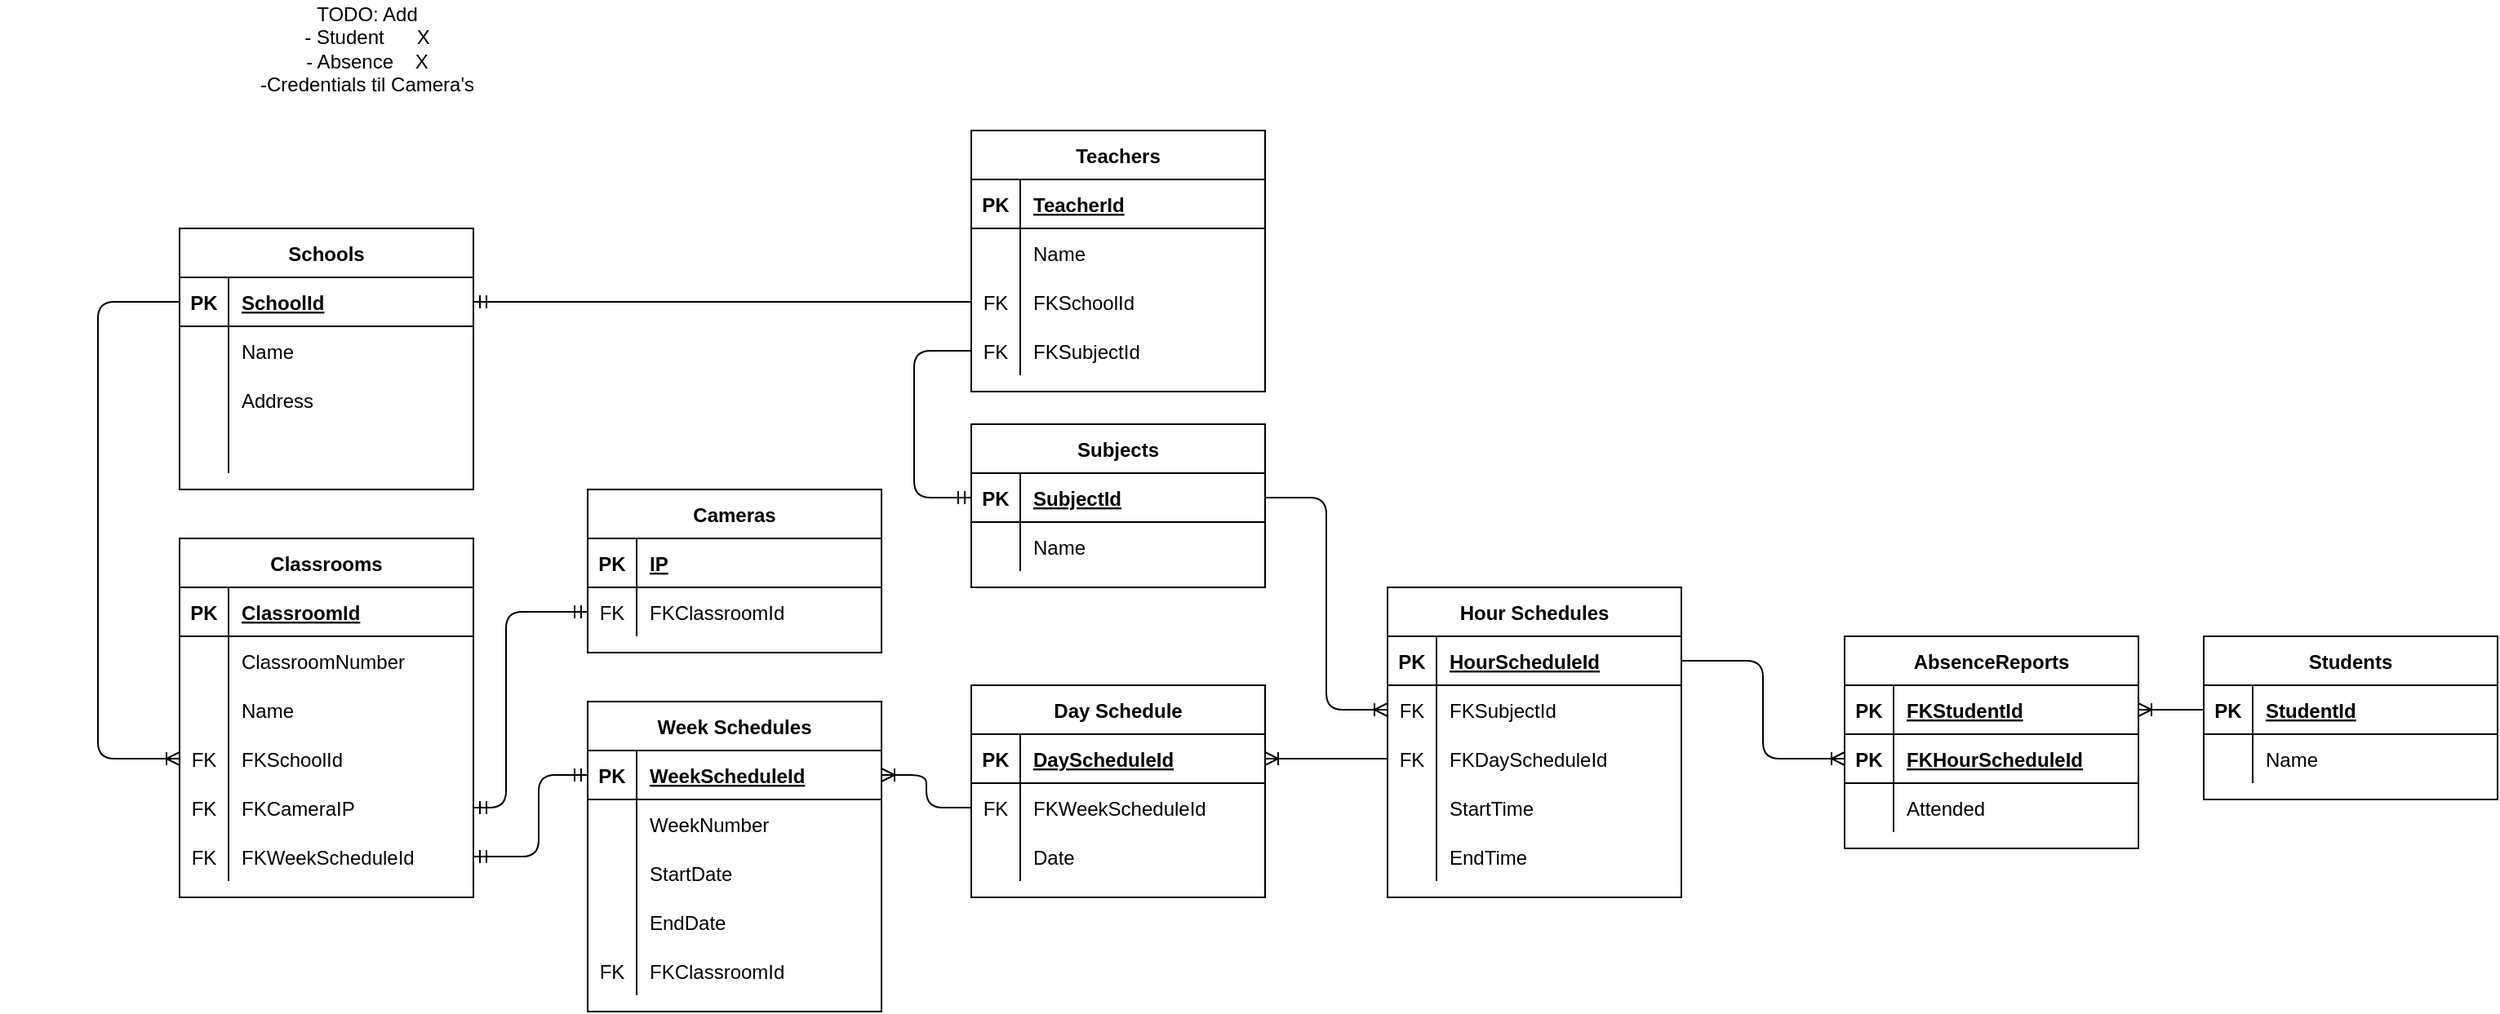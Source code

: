 <mxfile version="13.9.9" type="device"><diagram id="8rN5_jZDG_-9u5wb9jGF" name="Side-1"><mxGraphModel dx="2654" dy="751" grid="1" gridSize="10" guides="1" tooltips="1" connect="1" arrows="1" fold="1" page="1" pageScale="1" pageWidth="1169" pageHeight="827" math="0" shadow="0"><root><mxCell id="0"/><mxCell id="1" parent="0"/><mxCell id="5m4oGS6D_Ubw7vseiBmP-1" value="Cameras" style="shape=table;startSize=30;container=1;collapsible=1;childLayout=tableLayout;fixedRows=1;rowLines=0;fontStyle=1;align=center;resizeLast=1;" parent="1" vertex="1"><mxGeometry x="130" y="340" width="180" height="100" as="geometry"/></mxCell><mxCell id="5m4oGS6D_Ubw7vseiBmP-2" value="" style="shape=partialRectangle;collapsible=0;dropTarget=0;pointerEvents=0;fillColor=none;top=0;left=0;bottom=1;right=0;points=[[0,0.5],[1,0.5]];portConstraint=eastwest;" parent="5m4oGS6D_Ubw7vseiBmP-1" vertex="1"><mxGeometry y="30" width="180" height="30" as="geometry"/></mxCell><mxCell id="5m4oGS6D_Ubw7vseiBmP-3" value="PK" style="shape=partialRectangle;connectable=0;fillColor=none;top=0;left=0;bottom=0;right=0;fontStyle=1;overflow=hidden;" parent="5m4oGS6D_Ubw7vseiBmP-2" vertex="1"><mxGeometry width="30" height="30" as="geometry"><mxRectangle width="30" height="30" as="alternateBounds"/></mxGeometry></mxCell><mxCell id="5m4oGS6D_Ubw7vseiBmP-4" value="IP" style="shape=partialRectangle;connectable=0;fillColor=none;top=0;left=0;bottom=0;right=0;align=left;spacingLeft=6;fontStyle=5;overflow=hidden;" parent="5m4oGS6D_Ubw7vseiBmP-2" vertex="1"><mxGeometry x="30" width="150" height="30" as="geometry"><mxRectangle width="150" height="30" as="alternateBounds"/></mxGeometry></mxCell><mxCell id="fS0y3TU7RRKsabtvaL7Y-16" value="" style="shape=partialRectangle;collapsible=0;dropTarget=0;pointerEvents=0;fillColor=none;top=0;left=0;bottom=0;right=0;points=[[0,0.5],[1,0.5]];portConstraint=eastwest;" parent="5m4oGS6D_Ubw7vseiBmP-1" vertex="1"><mxGeometry y="60" width="180" height="30" as="geometry"/></mxCell><mxCell id="fS0y3TU7RRKsabtvaL7Y-17" value="FK" style="shape=partialRectangle;connectable=0;fillColor=none;top=0;left=0;bottom=0;right=0;fontStyle=0;overflow=hidden;" parent="fS0y3TU7RRKsabtvaL7Y-16" vertex="1"><mxGeometry width="30" height="30" as="geometry"><mxRectangle width="30" height="30" as="alternateBounds"/></mxGeometry></mxCell><mxCell id="fS0y3TU7RRKsabtvaL7Y-18" value="FKClassroomId" style="shape=partialRectangle;connectable=0;fillColor=none;top=0;left=0;bottom=0;right=0;align=left;spacingLeft=6;fontStyle=0;overflow=hidden;" parent="fS0y3TU7RRKsabtvaL7Y-16" vertex="1"><mxGeometry x="30" width="150" height="30" as="geometry"><mxRectangle width="150" height="30" as="alternateBounds"/></mxGeometry></mxCell><mxCell id="5m4oGS6D_Ubw7vseiBmP-14" value="Classrooms" style="shape=table;startSize=30;container=1;collapsible=1;childLayout=tableLayout;fixedRows=1;rowLines=0;fontStyle=1;align=center;resizeLast=1;" parent="1" vertex="1"><mxGeometry x="-120" y="370" width="180" height="220" as="geometry"/></mxCell><mxCell id="5m4oGS6D_Ubw7vseiBmP-15" value="" style="shape=partialRectangle;collapsible=0;dropTarget=0;pointerEvents=0;fillColor=none;top=0;left=0;bottom=1;right=0;points=[[0,0.5],[1,0.5]];portConstraint=eastwest;" parent="5m4oGS6D_Ubw7vseiBmP-14" vertex="1"><mxGeometry y="30" width="180" height="30" as="geometry"/></mxCell><mxCell id="5m4oGS6D_Ubw7vseiBmP-16" value="PK" style="shape=partialRectangle;connectable=0;fillColor=none;top=0;left=0;bottom=0;right=0;fontStyle=1;overflow=hidden;" parent="5m4oGS6D_Ubw7vseiBmP-15" vertex="1"><mxGeometry width="30" height="30" as="geometry"><mxRectangle width="30" height="30" as="alternateBounds"/></mxGeometry></mxCell><mxCell id="5m4oGS6D_Ubw7vseiBmP-17" value="ClassroomId" style="shape=partialRectangle;connectable=0;fillColor=none;top=0;left=0;bottom=0;right=0;align=left;spacingLeft=6;fontStyle=5;overflow=hidden;" parent="5m4oGS6D_Ubw7vseiBmP-15" vertex="1"><mxGeometry x="30" width="150" height="30" as="geometry"><mxRectangle width="150" height="30" as="alternateBounds"/></mxGeometry></mxCell><mxCell id="hI7cxATvXCDR4_crf1-s-1" value="" style="shape=partialRectangle;collapsible=0;dropTarget=0;pointerEvents=0;fillColor=none;top=0;left=0;bottom=0;right=0;points=[[0,0.5],[1,0.5]];portConstraint=eastwest;" vertex="1" parent="5m4oGS6D_Ubw7vseiBmP-14"><mxGeometry y="60" width="180" height="30" as="geometry"/></mxCell><mxCell id="hI7cxATvXCDR4_crf1-s-2" value="" style="shape=partialRectangle;connectable=0;fillColor=none;top=0;left=0;bottom=0;right=0;editable=1;overflow=hidden;" vertex="1" parent="hI7cxATvXCDR4_crf1-s-1"><mxGeometry width="30" height="30" as="geometry"/></mxCell><mxCell id="hI7cxATvXCDR4_crf1-s-3" value="ClassroomNumber" style="shape=partialRectangle;connectable=0;fillColor=none;top=0;left=0;bottom=0;right=0;align=left;spacingLeft=6;overflow=hidden;" vertex="1" parent="hI7cxATvXCDR4_crf1-s-1"><mxGeometry x="30" width="150" height="30" as="geometry"/></mxCell><mxCell id="5m4oGS6D_Ubw7vseiBmP-21" value="" style="shape=partialRectangle;collapsible=0;dropTarget=0;pointerEvents=0;fillColor=none;top=0;left=0;bottom=0;right=0;points=[[0,0.5],[1,0.5]];portConstraint=eastwest;" parent="5m4oGS6D_Ubw7vseiBmP-14" vertex="1"><mxGeometry y="90" width="180" height="30" as="geometry"/></mxCell><mxCell id="5m4oGS6D_Ubw7vseiBmP-22" value="" style="shape=partialRectangle;connectable=0;fillColor=none;top=0;left=0;bottom=0;right=0;editable=1;overflow=hidden;" parent="5m4oGS6D_Ubw7vseiBmP-21" vertex="1"><mxGeometry width="30" height="30" as="geometry"><mxRectangle width="30" height="30" as="alternateBounds"/></mxGeometry></mxCell><mxCell id="5m4oGS6D_Ubw7vseiBmP-23" value="Name" style="shape=partialRectangle;connectable=0;fillColor=none;top=0;left=0;bottom=0;right=0;align=left;spacingLeft=6;overflow=hidden;" parent="5m4oGS6D_Ubw7vseiBmP-21" vertex="1"><mxGeometry x="30" width="150" height="30" as="geometry"><mxRectangle width="150" height="30" as="alternateBounds"/></mxGeometry></mxCell><mxCell id="fS0y3TU7RRKsabtvaL7Y-13" value="" style="shape=partialRectangle;collapsible=0;dropTarget=0;pointerEvents=0;fillColor=none;top=0;left=0;bottom=0;right=0;points=[[0,0.5],[1,0.5]];portConstraint=eastwest;" parent="5m4oGS6D_Ubw7vseiBmP-14" vertex="1"><mxGeometry y="120" width="180" height="30" as="geometry"/></mxCell><mxCell id="fS0y3TU7RRKsabtvaL7Y-14" value="FK" style="shape=partialRectangle;connectable=0;fillColor=none;top=0;left=0;bottom=0;right=0;fontStyle=0;overflow=hidden;" parent="fS0y3TU7RRKsabtvaL7Y-13" vertex="1"><mxGeometry width="30" height="30" as="geometry"><mxRectangle width="30" height="30" as="alternateBounds"/></mxGeometry></mxCell><mxCell id="fS0y3TU7RRKsabtvaL7Y-15" value="FKSchoolId" style="shape=partialRectangle;connectable=0;fillColor=none;top=0;left=0;bottom=0;right=0;align=left;spacingLeft=6;fontStyle=0;overflow=hidden;" parent="fS0y3TU7RRKsabtvaL7Y-13" vertex="1"><mxGeometry x="30" width="150" height="30" as="geometry"><mxRectangle width="150" height="30" as="alternateBounds"/></mxGeometry></mxCell><mxCell id="hI7cxATvXCDR4_crf1-s-4" value="" style="shape=partialRectangle;collapsible=0;dropTarget=0;pointerEvents=0;fillColor=none;top=0;left=0;bottom=0;right=0;points=[[0,0.5],[1,0.5]];portConstraint=eastwest;" vertex="1" parent="5m4oGS6D_Ubw7vseiBmP-14"><mxGeometry y="150" width="180" height="30" as="geometry"/></mxCell><mxCell id="hI7cxATvXCDR4_crf1-s-5" value="FK" style="shape=partialRectangle;connectable=0;fillColor=none;top=0;left=0;bottom=0;right=0;fontStyle=0;overflow=hidden;" vertex="1" parent="hI7cxATvXCDR4_crf1-s-4"><mxGeometry width="30" height="30" as="geometry"><mxRectangle width="30" height="30" as="alternateBounds"/></mxGeometry></mxCell><mxCell id="hI7cxATvXCDR4_crf1-s-6" value="FKCameraIP" style="shape=partialRectangle;connectable=0;fillColor=none;top=0;left=0;bottom=0;right=0;align=left;spacingLeft=6;fontStyle=0;overflow=hidden;" vertex="1" parent="hI7cxATvXCDR4_crf1-s-4"><mxGeometry x="30" width="150" height="30" as="geometry"><mxRectangle width="150" height="30" as="alternateBounds"/></mxGeometry></mxCell><mxCell id="fS0y3TU7RRKsabtvaL7Y-217" value="" style="shape=partialRectangle;collapsible=0;dropTarget=0;pointerEvents=0;fillColor=none;top=0;left=0;bottom=0;right=0;points=[[0,0.5],[1,0.5]];portConstraint=eastwest;" parent="5m4oGS6D_Ubw7vseiBmP-14" vertex="1"><mxGeometry y="180" width="180" height="30" as="geometry"/></mxCell><mxCell id="fS0y3TU7RRKsabtvaL7Y-218" value="FK" style="shape=partialRectangle;connectable=0;fillColor=none;top=0;left=0;bottom=0;right=0;fontStyle=0;overflow=hidden;" parent="fS0y3TU7RRKsabtvaL7Y-217" vertex="1"><mxGeometry width="30" height="30" as="geometry"><mxRectangle width="30" height="30" as="alternateBounds"/></mxGeometry></mxCell><mxCell id="fS0y3TU7RRKsabtvaL7Y-219" value="FKWeekScheduleId" style="shape=partialRectangle;connectable=0;fillColor=none;top=0;left=0;bottom=0;right=0;align=left;spacingLeft=6;fontStyle=0;overflow=hidden;" parent="fS0y3TU7RRKsabtvaL7Y-217" vertex="1"><mxGeometry x="30" width="150" height="30" as="geometry"><mxRectangle width="150" height="30" as="alternateBounds"/></mxGeometry></mxCell><mxCell id="5m4oGS6D_Ubw7vseiBmP-40" value="Schools" style="shape=table;startSize=30;container=1;collapsible=1;childLayout=tableLayout;fixedRows=1;rowLines=0;fontStyle=1;align=center;resizeLast=1;" parent="1" vertex="1"><mxGeometry x="-120" y="180" width="180" height="160" as="geometry"/></mxCell><mxCell id="5m4oGS6D_Ubw7vseiBmP-41" value="" style="shape=partialRectangle;collapsible=0;dropTarget=0;pointerEvents=0;fillColor=none;top=0;left=0;bottom=1;right=0;points=[[0,0.5],[1,0.5]];portConstraint=eastwest;" parent="5m4oGS6D_Ubw7vseiBmP-40" vertex="1"><mxGeometry y="30" width="180" height="30" as="geometry"/></mxCell><mxCell id="5m4oGS6D_Ubw7vseiBmP-42" value="PK" style="shape=partialRectangle;connectable=0;fillColor=none;top=0;left=0;bottom=0;right=0;fontStyle=1;overflow=hidden;" parent="5m4oGS6D_Ubw7vseiBmP-41" vertex="1"><mxGeometry width="30" height="30" as="geometry"><mxRectangle width="30" height="30" as="alternateBounds"/></mxGeometry></mxCell><mxCell id="5m4oGS6D_Ubw7vseiBmP-43" value="SchoolId" style="shape=partialRectangle;connectable=0;fillColor=none;top=0;left=0;bottom=0;right=0;align=left;spacingLeft=6;fontStyle=5;overflow=hidden;" parent="5m4oGS6D_Ubw7vseiBmP-41" vertex="1"><mxGeometry x="30" width="150" height="30" as="geometry"><mxRectangle width="150" height="30" as="alternateBounds"/></mxGeometry></mxCell><mxCell id="5m4oGS6D_Ubw7vseiBmP-44" value="" style="shape=partialRectangle;collapsible=0;dropTarget=0;pointerEvents=0;fillColor=none;top=0;left=0;bottom=0;right=0;points=[[0,0.5],[1,0.5]];portConstraint=eastwest;" parent="5m4oGS6D_Ubw7vseiBmP-40" vertex="1"><mxGeometry y="60" width="180" height="30" as="geometry"/></mxCell><mxCell id="5m4oGS6D_Ubw7vseiBmP-45" value="" style="shape=partialRectangle;connectable=0;fillColor=none;top=0;left=0;bottom=0;right=0;editable=1;overflow=hidden;" parent="5m4oGS6D_Ubw7vseiBmP-44" vertex="1"><mxGeometry width="30" height="30" as="geometry"><mxRectangle width="30" height="30" as="alternateBounds"/></mxGeometry></mxCell><mxCell id="5m4oGS6D_Ubw7vseiBmP-46" value="Name" style="shape=partialRectangle;connectable=0;fillColor=none;top=0;left=0;bottom=0;right=0;align=left;spacingLeft=6;overflow=hidden;" parent="5m4oGS6D_Ubw7vseiBmP-44" vertex="1"><mxGeometry x="30" width="150" height="30" as="geometry"><mxRectangle width="150" height="30" as="alternateBounds"/></mxGeometry></mxCell><mxCell id="5m4oGS6D_Ubw7vseiBmP-47" value="" style="shape=partialRectangle;collapsible=0;dropTarget=0;pointerEvents=0;fillColor=none;top=0;left=0;bottom=0;right=0;points=[[0,0.5],[1,0.5]];portConstraint=eastwest;" parent="5m4oGS6D_Ubw7vseiBmP-40" vertex="1"><mxGeometry y="90" width="180" height="30" as="geometry"/></mxCell><mxCell id="5m4oGS6D_Ubw7vseiBmP-48" value="" style="shape=partialRectangle;connectable=0;fillColor=none;top=0;left=0;bottom=0;right=0;editable=1;overflow=hidden;" parent="5m4oGS6D_Ubw7vseiBmP-47" vertex="1"><mxGeometry width="30" height="30" as="geometry"><mxRectangle width="30" height="30" as="alternateBounds"/></mxGeometry></mxCell><mxCell id="5m4oGS6D_Ubw7vseiBmP-49" value="Address" style="shape=partialRectangle;connectable=0;fillColor=none;top=0;left=0;bottom=0;right=0;align=left;spacingLeft=6;overflow=hidden;" parent="5m4oGS6D_Ubw7vseiBmP-47" vertex="1"><mxGeometry x="30" width="150" height="30" as="geometry"><mxRectangle width="150" height="30" as="alternateBounds"/></mxGeometry></mxCell><mxCell id="5m4oGS6D_Ubw7vseiBmP-50" value="" style="shape=partialRectangle;collapsible=0;dropTarget=0;pointerEvents=0;fillColor=none;top=0;left=0;bottom=0;right=0;points=[[0,0.5],[1,0.5]];portConstraint=eastwest;" parent="5m4oGS6D_Ubw7vseiBmP-40" vertex="1"><mxGeometry y="120" width="180" height="30" as="geometry"/></mxCell><mxCell id="5m4oGS6D_Ubw7vseiBmP-51" value="" style="shape=partialRectangle;connectable=0;fillColor=none;top=0;left=0;bottom=0;right=0;editable=1;overflow=hidden;" parent="5m4oGS6D_Ubw7vseiBmP-50" vertex="1"><mxGeometry width="30" height="30" as="geometry"><mxRectangle width="30" height="30" as="alternateBounds"/></mxGeometry></mxCell><mxCell id="5m4oGS6D_Ubw7vseiBmP-52" value="" style="shape=partialRectangle;connectable=0;fillColor=none;top=0;left=0;bottom=0;right=0;align=left;spacingLeft=6;overflow=hidden;" parent="5m4oGS6D_Ubw7vseiBmP-50" vertex="1"><mxGeometry x="30" width="150" height="30" as="geometry"><mxRectangle width="150" height="30" as="alternateBounds"/></mxGeometry></mxCell><mxCell id="5m4oGS6D_Ubw7vseiBmP-53" value="Teachers" style="shape=table;startSize=30;container=1;collapsible=1;childLayout=tableLayout;fixedRows=1;rowLines=0;fontStyle=1;align=center;resizeLast=1;" parent="1" vertex="1"><mxGeometry x="365" y="120" width="180" height="160.0" as="geometry"/></mxCell><mxCell id="5m4oGS6D_Ubw7vseiBmP-54" value="" style="shape=partialRectangle;collapsible=0;dropTarget=0;pointerEvents=0;fillColor=none;top=0;left=0;bottom=1;right=0;points=[[0,0.5],[1,0.5]];portConstraint=eastwest;" parent="5m4oGS6D_Ubw7vseiBmP-53" vertex="1"><mxGeometry y="30" width="180" height="30" as="geometry"/></mxCell><mxCell id="5m4oGS6D_Ubw7vseiBmP-55" value="PK" style="shape=partialRectangle;connectable=0;fillColor=none;top=0;left=0;bottom=0;right=0;fontStyle=1;overflow=hidden;" parent="5m4oGS6D_Ubw7vseiBmP-54" vertex="1"><mxGeometry width="30" height="30" as="geometry"><mxRectangle width="30" height="30" as="alternateBounds"/></mxGeometry></mxCell><mxCell id="5m4oGS6D_Ubw7vseiBmP-56" value="TeacherId" style="shape=partialRectangle;connectable=0;fillColor=none;top=0;left=0;bottom=0;right=0;align=left;spacingLeft=6;fontStyle=5;overflow=hidden;" parent="5m4oGS6D_Ubw7vseiBmP-54" vertex="1"><mxGeometry x="30" width="150" height="30" as="geometry"><mxRectangle width="150" height="30" as="alternateBounds"/></mxGeometry></mxCell><mxCell id="5m4oGS6D_Ubw7vseiBmP-57" value="" style="shape=partialRectangle;collapsible=0;dropTarget=0;pointerEvents=0;fillColor=none;top=0;left=0;bottom=0;right=0;points=[[0,0.5],[1,0.5]];portConstraint=eastwest;" parent="5m4oGS6D_Ubw7vseiBmP-53" vertex="1"><mxGeometry y="60" width="180" height="30" as="geometry"/></mxCell><mxCell id="5m4oGS6D_Ubw7vseiBmP-58" value="" style="shape=partialRectangle;connectable=0;fillColor=none;top=0;left=0;bottom=0;right=0;editable=1;overflow=hidden;" parent="5m4oGS6D_Ubw7vseiBmP-57" vertex="1"><mxGeometry width="30" height="30" as="geometry"><mxRectangle width="30" height="30" as="alternateBounds"/></mxGeometry></mxCell><mxCell id="5m4oGS6D_Ubw7vseiBmP-59" value="Name" style="shape=partialRectangle;connectable=0;fillColor=none;top=0;left=0;bottom=0;right=0;align=left;spacingLeft=6;overflow=hidden;" parent="5m4oGS6D_Ubw7vseiBmP-57" vertex="1"><mxGeometry x="30" width="150" height="30" as="geometry"><mxRectangle width="150" height="30" as="alternateBounds"/></mxGeometry></mxCell><mxCell id="5m4oGS6D_Ubw7vseiBmP-67" value="" style="shape=partialRectangle;collapsible=0;dropTarget=0;pointerEvents=0;fillColor=none;top=0;left=0;bottom=0;right=0;points=[[0,0.5],[1,0.5]];portConstraint=eastwest;" parent="5m4oGS6D_Ubw7vseiBmP-53" vertex="1"><mxGeometry y="90" width="180" height="30" as="geometry"/></mxCell><mxCell id="5m4oGS6D_Ubw7vseiBmP-68" value="FK" style="shape=partialRectangle;connectable=0;fillColor=none;top=0;left=0;bottom=0;right=0;fontStyle=0;overflow=hidden;" parent="5m4oGS6D_Ubw7vseiBmP-67" vertex="1"><mxGeometry width="30" height="30" as="geometry"><mxRectangle width="30" height="30" as="alternateBounds"/></mxGeometry></mxCell><mxCell id="5m4oGS6D_Ubw7vseiBmP-69" value="FKSchoolId" style="shape=partialRectangle;connectable=0;fillColor=none;top=0;left=0;bottom=0;right=0;align=left;spacingLeft=6;fontStyle=0;overflow=hidden;" parent="5m4oGS6D_Ubw7vseiBmP-67" vertex="1"><mxGeometry x="30" width="150" height="30" as="geometry"><mxRectangle width="150" height="30" as="alternateBounds"/></mxGeometry></mxCell><mxCell id="fS0y3TU7RRKsabtvaL7Y-7" value="" style="shape=partialRectangle;collapsible=0;dropTarget=0;pointerEvents=0;fillColor=none;top=0;left=0;bottom=0;right=0;points=[[0,0.5],[1,0.5]];portConstraint=eastwest;" parent="5m4oGS6D_Ubw7vseiBmP-53" vertex="1"><mxGeometry y="120" width="180" height="30" as="geometry"/></mxCell><mxCell id="fS0y3TU7RRKsabtvaL7Y-8" value="FK" style="shape=partialRectangle;connectable=0;fillColor=none;top=0;left=0;bottom=0;right=0;fontStyle=0;overflow=hidden;" parent="fS0y3TU7RRKsabtvaL7Y-7" vertex="1"><mxGeometry width="30" height="30" as="geometry"><mxRectangle width="30" height="30" as="alternateBounds"/></mxGeometry></mxCell><mxCell id="fS0y3TU7RRKsabtvaL7Y-9" value="FKSubjectId" style="shape=partialRectangle;connectable=0;fillColor=none;top=0;left=0;bottom=0;right=0;align=left;spacingLeft=6;fontStyle=0;overflow=hidden;" parent="fS0y3TU7RRKsabtvaL7Y-7" vertex="1"><mxGeometry x="30" width="150" height="30" as="geometry"><mxRectangle width="150" height="30" as="alternateBounds"/></mxGeometry></mxCell><mxCell id="fS0y3TU7RRKsabtvaL7Y-19" value="Subjects" style="shape=table;startSize=30;container=1;collapsible=1;childLayout=tableLayout;fixedRows=1;rowLines=0;fontStyle=1;align=center;resizeLast=1;" parent="1" vertex="1"><mxGeometry x="365" y="300" width="180" height="100" as="geometry"/></mxCell><mxCell id="fS0y3TU7RRKsabtvaL7Y-20" value="" style="shape=partialRectangle;collapsible=0;dropTarget=0;pointerEvents=0;fillColor=none;top=0;left=0;bottom=1;right=0;points=[[0,0.5],[1,0.5]];portConstraint=eastwest;" parent="fS0y3TU7RRKsabtvaL7Y-19" vertex="1"><mxGeometry y="30" width="180" height="30" as="geometry"/></mxCell><mxCell id="fS0y3TU7RRKsabtvaL7Y-21" value="PK" style="shape=partialRectangle;connectable=0;fillColor=none;top=0;left=0;bottom=0;right=0;fontStyle=1;overflow=hidden;" parent="fS0y3TU7RRKsabtvaL7Y-20" vertex="1"><mxGeometry width="30" height="30" as="geometry"><mxRectangle width="30" height="30" as="alternateBounds"/></mxGeometry></mxCell><mxCell id="fS0y3TU7RRKsabtvaL7Y-22" value="SubjectId" style="shape=partialRectangle;connectable=0;fillColor=none;top=0;left=0;bottom=0;right=0;align=left;spacingLeft=6;fontStyle=5;overflow=hidden;" parent="fS0y3TU7RRKsabtvaL7Y-20" vertex="1"><mxGeometry x="30" width="150" height="30" as="geometry"><mxRectangle width="150" height="30" as="alternateBounds"/></mxGeometry></mxCell><mxCell id="fS0y3TU7RRKsabtvaL7Y-23" value="" style="shape=partialRectangle;collapsible=0;dropTarget=0;pointerEvents=0;fillColor=none;top=0;left=0;bottom=0;right=0;points=[[0,0.5],[1,0.5]];portConstraint=eastwest;" parent="fS0y3TU7RRKsabtvaL7Y-19" vertex="1"><mxGeometry y="60" width="180" height="30" as="geometry"/></mxCell><mxCell id="fS0y3TU7RRKsabtvaL7Y-24" value="" style="shape=partialRectangle;connectable=0;fillColor=none;top=0;left=0;bottom=0;right=0;editable=1;overflow=hidden;" parent="fS0y3TU7RRKsabtvaL7Y-23" vertex="1"><mxGeometry width="30" height="30" as="geometry"><mxRectangle width="30" height="30" as="alternateBounds"/></mxGeometry></mxCell><mxCell id="fS0y3TU7RRKsabtvaL7Y-25" value="Name" style="shape=partialRectangle;connectable=0;fillColor=none;top=0;left=0;bottom=0;right=0;align=left;spacingLeft=6;overflow=hidden;" parent="fS0y3TU7RRKsabtvaL7Y-23" vertex="1"><mxGeometry x="30" width="150" height="30" as="geometry"><mxRectangle width="150" height="30" as="alternateBounds"/></mxGeometry></mxCell><mxCell id="fS0y3TU7RRKsabtvaL7Y-211" value="" style="edgeStyle=orthogonalEdgeStyle;fontSize=12;html=1;endArrow=ERoneToMany;entryX=0;entryY=0.5;entryDx=0;entryDy=0;exitX=0;exitY=0.5;exitDx=0;exitDy=0;" parent="1" source="5m4oGS6D_Ubw7vseiBmP-41" target="fS0y3TU7RRKsabtvaL7Y-13" edge="1"><mxGeometry width="100" height="100" relative="1" as="geometry"><mxPoint x="-130" y="280" as="sourcePoint"/><mxPoint x="-220" y="395" as="targetPoint"/><Array as="points"><mxPoint x="-170" y="225"/><mxPoint x="-170" y="505"/></Array></mxGeometry></mxCell><mxCell id="fS0y3TU7RRKsabtvaL7Y-212" value="" style="edgeStyle=orthogonalEdgeStyle;fontSize=12;html=1;endArrow=ERmandOne;startArrow=ERmandOne;entryX=0;entryY=0.5;entryDx=0;entryDy=0;exitX=1;exitY=0.5;exitDx=0;exitDy=0;" parent="1" source="hI7cxATvXCDR4_crf1-s-4" target="fS0y3TU7RRKsabtvaL7Y-16" edge="1"><mxGeometry width="100" height="100" relative="1" as="geometry"><mxPoint x="70" y="470" as="sourcePoint"/><mxPoint x="170" y="370" as="targetPoint"/><Array as="points"><mxPoint x="80" y="535"/><mxPoint x="80" y="415"/></Array></mxGeometry></mxCell><mxCell id="fS0y3TU7RRKsabtvaL7Y-220" value="" style="edgeStyle=orthogonalEdgeStyle;fontSize=12;html=1;endArrow=ERmandOne;startArrow=ERmandOne;entryX=0;entryY=0.5;entryDx=0;entryDy=0;exitX=1;exitY=0.5;exitDx=0;exitDy=0;" parent="1" source="fS0y3TU7RRKsabtvaL7Y-217" target="cE-mDN1v_eaCmURFC2J2-116" edge="1"><mxGeometry width="100" height="100" relative="1" as="geometry"><mxPoint x="-150" y="515" as="sourcePoint"/><mxPoint x="80" y="565" as="targetPoint"/><Array as="points"><mxPoint x="100" y="565"/><mxPoint x="100" y="515"/></Array></mxGeometry></mxCell><mxCell id="fS0y3TU7RRKsabtvaL7Y-223" value="" style="fontSize=12;html=1;endArrow=ERmandOne;exitX=0;exitY=0.5;exitDx=0;exitDy=0;entryX=0;entryY=0.5;entryDx=0;entryDy=0;edgeStyle=orthogonalEdgeStyle;" parent="1" source="fS0y3TU7RRKsabtvaL7Y-7" target="fS0y3TU7RRKsabtvaL7Y-20" edge="1"><mxGeometry width="100" height="100" relative="1" as="geometry"><mxPoint x="620" y="500" as="sourcePoint"/><mxPoint x="810" y="260" as="targetPoint"/><Array as="points"><mxPoint x="330" y="255"/><mxPoint x="330" y="345"/></Array></mxGeometry></mxCell><mxCell id="fS0y3TU7RRKsabtvaL7Y-224" value="" style="edgeStyle=orthogonalEdgeStyle;fontSize=12;html=1;endArrow=ERmandOne;exitX=0;exitY=0.5;exitDx=0;exitDy=0;entryX=1;entryY=0.5;entryDx=0;entryDy=0;" parent="1" source="5m4oGS6D_Ubw7vseiBmP-67" target="5m4oGS6D_Ubw7vseiBmP-41" edge="1"><mxGeometry width="100" height="100" relative="1" as="geometry"><mxPoint x="620" y="500" as="sourcePoint"/><mxPoint x="720" y="400" as="targetPoint"/></mxGeometry></mxCell><mxCell id="gAPYFn2ReMBXcG8nUSSg-1" value="TODO: Add&lt;br&gt;- Student&amp;nbsp; &amp;nbsp; &amp;nbsp; X&lt;br&gt;- Absence&amp;nbsp; &amp;nbsp; X&lt;br&gt;-Credentials til Camera's" style="text;html=1;strokeColor=none;fillColor=none;align=center;verticalAlign=middle;whiteSpace=wrap;rounded=0;hachureGap=4;pointerEvents=0;" parent="1" vertex="1"><mxGeometry x="-230" y="40" width="450" height="60" as="geometry"/></mxCell><mxCell id="cE-mDN1v_eaCmURFC2J2-1" value="Students" style="shape=table;startSize=30;container=1;collapsible=1;childLayout=tableLayout;fixedRows=1;rowLines=0;fontStyle=1;align=center;resizeLast=1;" parent="1" vertex="1"><mxGeometry x="1120" y="430" width="180" height="100" as="geometry"/></mxCell><mxCell id="cE-mDN1v_eaCmURFC2J2-2" value="" style="shape=partialRectangle;collapsible=0;dropTarget=0;pointerEvents=0;fillColor=none;top=0;left=0;bottom=1;right=0;points=[[0,0.5],[1,0.5]];portConstraint=eastwest;" parent="cE-mDN1v_eaCmURFC2J2-1" vertex="1"><mxGeometry y="30" width="180" height="30" as="geometry"/></mxCell><mxCell id="cE-mDN1v_eaCmURFC2J2-3" value="PK" style="shape=partialRectangle;connectable=0;fillColor=none;top=0;left=0;bottom=0;right=0;fontStyle=1;overflow=hidden;" parent="cE-mDN1v_eaCmURFC2J2-2" vertex="1"><mxGeometry width="30" height="30" as="geometry"><mxRectangle width="30" height="30" as="alternateBounds"/></mxGeometry></mxCell><mxCell id="cE-mDN1v_eaCmURFC2J2-4" value="StudentId" style="shape=partialRectangle;connectable=0;fillColor=none;top=0;left=0;bottom=0;right=0;align=left;spacingLeft=6;fontStyle=5;overflow=hidden;" parent="cE-mDN1v_eaCmURFC2J2-2" vertex="1"><mxGeometry x="30" width="150" height="30" as="geometry"><mxRectangle width="150" height="30" as="alternateBounds"/></mxGeometry></mxCell><mxCell id="cE-mDN1v_eaCmURFC2J2-5" value="" style="shape=partialRectangle;collapsible=0;dropTarget=0;pointerEvents=0;fillColor=none;top=0;left=0;bottom=0;right=0;points=[[0,0.5],[1,0.5]];portConstraint=eastwest;" parent="cE-mDN1v_eaCmURFC2J2-1" vertex="1"><mxGeometry y="60" width="180" height="30" as="geometry"/></mxCell><mxCell id="cE-mDN1v_eaCmURFC2J2-6" value="" style="shape=partialRectangle;connectable=0;fillColor=none;top=0;left=0;bottom=0;right=0;editable=1;overflow=hidden;" parent="cE-mDN1v_eaCmURFC2J2-5" vertex="1"><mxGeometry width="30" height="30" as="geometry"><mxRectangle width="30" height="30" as="alternateBounds"/></mxGeometry></mxCell><mxCell id="cE-mDN1v_eaCmURFC2J2-7" value="Name" style="shape=partialRectangle;connectable=0;fillColor=none;top=0;left=0;bottom=0;right=0;align=left;spacingLeft=6;overflow=hidden;" parent="cE-mDN1v_eaCmURFC2J2-5" vertex="1"><mxGeometry x="30" width="150" height="30" as="geometry"><mxRectangle width="150" height="30" as="alternateBounds"/></mxGeometry></mxCell><mxCell id="cE-mDN1v_eaCmURFC2J2-27" value="Day Schedule" style="shape=table;startSize=30;container=1;collapsible=1;childLayout=tableLayout;fixedRows=1;rowLines=0;fontStyle=1;align=center;resizeLast=1;" parent="1" vertex="1"><mxGeometry x="365" y="460" width="180" height="130" as="geometry"/></mxCell><mxCell id="cE-mDN1v_eaCmURFC2J2-28" value="" style="shape=partialRectangle;collapsible=0;dropTarget=0;pointerEvents=0;fillColor=none;top=0;left=0;bottom=1;right=0;points=[[0,0.5],[1,0.5]];portConstraint=eastwest;" parent="cE-mDN1v_eaCmURFC2J2-27" vertex="1"><mxGeometry y="30" width="180" height="30" as="geometry"/></mxCell><mxCell id="cE-mDN1v_eaCmURFC2J2-29" value="PK" style="shape=partialRectangle;connectable=0;fillColor=none;top=0;left=0;bottom=0;right=0;fontStyle=1;overflow=hidden;" parent="cE-mDN1v_eaCmURFC2J2-28" vertex="1"><mxGeometry width="30" height="30" as="geometry"><mxRectangle width="30" height="30" as="alternateBounds"/></mxGeometry></mxCell><mxCell id="cE-mDN1v_eaCmURFC2J2-30" value="DayScheduleId" style="shape=partialRectangle;connectable=0;fillColor=none;top=0;left=0;bottom=0;right=0;align=left;spacingLeft=6;fontStyle=5;overflow=hidden;" parent="cE-mDN1v_eaCmURFC2J2-28" vertex="1"><mxGeometry x="30" width="150" height="30" as="geometry"><mxRectangle width="150" height="30" as="alternateBounds"/></mxGeometry></mxCell><mxCell id="cE-mDN1v_eaCmURFC2J2-131" value="" style="shape=partialRectangle;collapsible=0;dropTarget=0;pointerEvents=0;fillColor=none;top=0;left=0;bottom=0;right=0;points=[[0,0.5],[1,0.5]];portConstraint=eastwest;" parent="cE-mDN1v_eaCmURFC2J2-27" vertex="1"><mxGeometry y="60" width="180" height="30" as="geometry"/></mxCell><mxCell id="cE-mDN1v_eaCmURFC2J2-132" value="FK" style="shape=partialRectangle;connectable=0;fillColor=none;top=0;left=0;bottom=0;right=0;fontStyle=0;overflow=hidden;" parent="cE-mDN1v_eaCmURFC2J2-131" vertex="1"><mxGeometry width="30" height="30" as="geometry"><mxRectangle width="30" height="30" as="alternateBounds"/></mxGeometry></mxCell><mxCell id="cE-mDN1v_eaCmURFC2J2-133" value="FKWeekScheduleId" style="shape=partialRectangle;connectable=0;fillColor=none;top=0;left=0;bottom=0;right=0;align=left;spacingLeft=6;fontStyle=0;overflow=hidden;" parent="cE-mDN1v_eaCmURFC2J2-131" vertex="1"><mxGeometry x="30" width="150" height="30" as="geometry"><mxRectangle width="150" height="30" as="alternateBounds"/></mxGeometry></mxCell><mxCell id="cE-mDN1v_eaCmURFC2J2-31" value="" style="shape=partialRectangle;collapsible=0;dropTarget=0;pointerEvents=0;fillColor=none;top=0;left=0;bottom=0;right=0;points=[[0,0.5],[1,0.5]];portConstraint=eastwest;" parent="cE-mDN1v_eaCmURFC2J2-27" vertex="1"><mxGeometry y="90" width="180" height="30" as="geometry"/></mxCell><mxCell id="cE-mDN1v_eaCmURFC2J2-32" value="" style="shape=partialRectangle;connectable=0;fillColor=none;top=0;left=0;bottom=0;right=0;editable=1;overflow=hidden;" parent="cE-mDN1v_eaCmURFC2J2-31" vertex="1"><mxGeometry width="30" height="30" as="geometry"><mxRectangle width="30" height="30" as="alternateBounds"/></mxGeometry></mxCell><mxCell id="cE-mDN1v_eaCmURFC2J2-33" value="Date" style="shape=partialRectangle;connectable=0;fillColor=none;top=0;left=0;bottom=0;right=0;align=left;spacingLeft=6;overflow=hidden;" parent="cE-mDN1v_eaCmURFC2J2-31" vertex="1"><mxGeometry x="30" width="150" height="30" as="geometry"><mxRectangle width="150" height="30" as="alternateBounds"/></mxGeometry></mxCell><mxCell id="cE-mDN1v_eaCmURFC2J2-40" value="Hour Schedules" style="shape=table;startSize=30;container=1;collapsible=1;childLayout=tableLayout;fixedRows=1;rowLines=0;fontStyle=1;align=center;resizeLast=1;" parent="1" vertex="1"><mxGeometry x="620" y="400" width="180" height="190" as="geometry"/></mxCell><mxCell id="cE-mDN1v_eaCmURFC2J2-41" value="" style="shape=partialRectangle;collapsible=0;dropTarget=0;pointerEvents=0;fillColor=none;top=0;left=0;bottom=1;right=0;points=[[0,0.5],[1,0.5]];portConstraint=eastwest;" parent="cE-mDN1v_eaCmURFC2J2-40" vertex="1"><mxGeometry y="30" width="180" height="30" as="geometry"/></mxCell><mxCell id="cE-mDN1v_eaCmURFC2J2-42" value="PK" style="shape=partialRectangle;connectable=0;fillColor=none;top=0;left=0;bottom=0;right=0;fontStyle=1;overflow=hidden;" parent="cE-mDN1v_eaCmURFC2J2-41" vertex="1"><mxGeometry width="30" height="30" as="geometry"><mxRectangle width="30" height="30" as="alternateBounds"/></mxGeometry></mxCell><mxCell id="cE-mDN1v_eaCmURFC2J2-43" value="HourScheduleId" style="shape=partialRectangle;connectable=0;fillColor=none;top=0;left=0;bottom=0;right=0;align=left;spacingLeft=6;fontStyle=5;overflow=hidden;" parent="cE-mDN1v_eaCmURFC2J2-41" vertex="1"><mxGeometry x="30" width="150" height="30" as="geometry"><mxRectangle width="150" height="30" as="alternateBounds"/></mxGeometry></mxCell><mxCell id="cE-mDN1v_eaCmURFC2J2-50" value="" style="shape=partialRectangle;collapsible=0;dropTarget=0;pointerEvents=0;fillColor=none;top=0;left=0;bottom=0;right=0;points=[[0,0.5],[1,0.5]];portConstraint=eastwest;" parent="cE-mDN1v_eaCmURFC2J2-40" vertex="1"><mxGeometry y="60" width="180" height="30" as="geometry"/></mxCell><mxCell id="cE-mDN1v_eaCmURFC2J2-51" value="FK" style="shape=partialRectangle;connectable=0;fillColor=none;top=0;left=0;bottom=0;right=0;fontStyle=0;overflow=hidden;" parent="cE-mDN1v_eaCmURFC2J2-50" vertex="1"><mxGeometry width="30" height="30" as="geometry"><mxRectangle width="30" height="30" as="alternateBounds"/></mxGeometry></mxCell><mxCell id="cE-mDN1v_eaCmURFC2J2-52" value="FKSubjectId" style="shape=partialRectangle;connectable=0;fillColor=none;top=0;left=0;bottom=0;right=0;align=left;spacingLeft=6;fontStyle=0;overflow=hidden;" parent="cE-mDN1v_eaCmURFC2J2-50" vertex="1"><mxGeometry x="30" width="150" height="30" as="geometry"><mxRectangle width="150" height="30" as="alternateBounds"/></mxGeometry></mxCell><mxCell id="cE-mDN1v_eaCmURFC2J2-92" value="" style="shape=partialRectangle;collapsible=0;dropTarget=0;pointerEvents=0;fillColor=none;top=0;left=0;bottom=0;right=0;points=[[0,0.5],[1,0.5]];portConstraint=eastwest;" parent="cE-mDN1v_eaCmURFC2J2-40" vertex="1"><mxGeometry y="90" width="180" height="30" as="geometry"/></mxCell><mxCell id="cE-mDN1v_eaCmURFC2J2-93" value="FK" style="shape=partialRectangle;connectable=0;fillColor=none;top=0;left=0;bottom=0;right=0;fontStyle=0;overflow=hidden;" parent="cE-mDN1v_eaCmURFC2J2-92" vertex="1"><mxGeometry width="30" height="30" as="geometry"><mxRectangle width="30" height="30" as="alternateBounds"/></mxGeometry></mxCell><mxCell id="cE-mDN1v_eaCmURFC2J2-94" value="FKDayScheduleId" style="shape=partialRectangle;connectable=0;fillColor=none;top=0;left=0;bottom=0;right=0;align=left;spacingLeft=6;fontStyle=0;overflow=hidden;" parent="cE-mDN1v_eaCmURFC2J2-92" vertex="1"><mxGeometry x="30" width="150" height="30" as="geometry"><mxRectangle width="150" height="30" as="alternateBounds"/></mxGeometry></mxCell><mxCell id="cE-mDN1v_eaCmURFC2J2-99" value="" style="shape=partialRectangle;collapsible=0;dropTarget=0;pointerEvents=0;fillColor=none;top=0;left=0;bottom=0;right=0;points=[[0,0.5],[1,0.5]];portConstraint=eastwest;" parent="cE-mDN1v_eaCmURFC2J2-40" vertex="1"><mxGeometry y="120" width="180" height="30" as="geometry"/></mxCell><mxCell id="cE-mDN1v_eaCmURFC2J2-100" value="" style="shape=partialRectangle;connectable=0;fillColor=none;top=0;left=0;bottom=0;right=0;editable=1;overflow=hidden;" parent="cE-mDN1v_eaCmURFC2J2-99" vertex="1"><mxGeometry width="30" height="30" as="geometry"><mxRectangle width="30" height="30" as="alternateBounds"/></mxGeometry></mxCell><mxCell id="cE-mDN1v_eaCmURFC2J2-101" value="StartTime" style="shape=partialRectangle;connectable=0;fillColor=none;top=0;left=0;bottom=0;right=0;align=left;spacingLeft=6;overflow=hidden;" parent="cE-mDN1v_eaCmURFC2J2-99" vertex="1"><mxGeometry x="30" width="150" height="30" as="geometry"><mxRectangle width="150" height="30" as="alternateBounds"/></mxGeometry></mxCell><mxCell id="cE-mDN1v_eaCmURFC2J2-105" value="" style="shape=partialRectangle;collapsible=0;dropTarget=0;pointerEvents=0;fillColor=none;top=0;left=0;bottom=0;right=0;points=[[0,0.5],[1,0.5]];portConstraint=eastwest;" parent="cE-mDN1v_eaCmURFC2J2-40" vertex="1"><mxGeometry y="150" width="180" height="30" as="geometry"/></mxCell><mxCell id="cE-mDN1v_eaCmURFC2J2-106" value="" style="shape=partialRectangle;connectable=0;fillColor=none;top=0;left=0;bottom=0;right=0;editable=1;overflow=hidden;" parent="cE-mDN1v_eaCmURFC2J2-105" vertex="1"><mxGeometry width="30" height="30" as="geometry"><mxRectangle width="30" height="30" as="alternateBounds"/></mxGeometry></mxCell><mxCell id="cE-mDN1v_eaCmURFC2J2-107" value="EndTime" style="shape=partialRectangle;connectable=0;fillColor=none;top=0;left=0;bottom=0;right=0;align=left;spacingLeft=6;overflow=hidden;" parent="cE-mDN1v_eaCmURFC2J2-105" vertex="1"><mxGeometry x="30" width="150" height="30" as="geometry"><mxRectangle width="150" height="30" as="alternateBounds"/></mxGeometry></mxCell><mxCell id="cE-mDN1v_eaCmURFC2J2-65" value="" style="edgeStyle=entityRelationEdgeStyle;fontSize=12;html=1;endArrow=ERoneToMany;entryX=1;entryY=0.5;entryDx=0;entryDy=0;exitX=0;exitY=0.5;exitDx=0;exitDy=0;" parent="1" source="cE-mDN1v_eaCmURFC2J2-92" target="cE-mDN1v_eaCmURFC2J2-28" edge="1"><mxGeometry width="100" height="100" relative="1" as="geometry"><mxPoint x="640" y="185" as="sourcePoint"/><mxPoint x="570" y="185" as="targetPoint"/></mxGeometry></mxCell><mxCell id="cE-mDN1v_eaCmURFC2J2-72" value="AbsenceReports" style="shape=table;startSize=30;container=1;collapsible=1;childLayout=tableLayout;fixedRows=1;rowLines=0;fontStyle=1;align=center;resizeLast=1;" parent="1" vertex="1"><mxGeometry x="900" y="430" width="180" height="130" as="geometry"/></mxCell><mxCell id="cE-mDN1v_eaCmURFC2J2-73" value="" style="shape=partialRectangle;collapsible=0;dropTarget=0;pointerEvents=0;fillColor=none;top=0;left=0;bottom=1;right=0;points=[[0,0.5],[1,0.5]];portConstraint=eastwest;" parent="cE-mDN1v_eaCmURFC2J2-72" vertex="1"><mxGeometry y="30" width="180" height="30" as="geometry"/></mxCell><mxCell id="cE-mDN1v_eaCmURFC2J2-74" value="PK" style="shape=partialRectangle;connectable=0;fillColor=none;top=0;left=0;bottom=0;right=0;fontStyle=1;overflow=hidden;" parent="cE-mDN1v_eaCmURFC2J2-73" vertex="1"><mxGeometry width="30" height="30" as="geometry"><mxRectangle width="30" height="30" as="alternateBounds"/></mxGeometry></mxCell><mxCell id="cE-mDN1v_eaCmURFC2J2-75" value="FKStudentId" style="shape=partialRectangle;connectable=0;fillColor=none;top=0;left=0;bottom=0;right=0;align=left;spacingLeft=6;fontStyle=5;overflow=hidden;" parent="cE-mDN1v_eaCmURFC2J2-73" vertex="1"><mxGeometry x="30" width="150" height="30" as="geometry"><mxRectangle width="150" height="30" as="alternateBounds"/></mxGeometry></mxCell><mxCell id="cE-mDN1v_eaCmURFC2J2-112" value="" style="shape=partialRectangle;collapsible=0;dropTarget=0;pointerEvents=0;fillColor=none;top=0;left=0;bottom=1;right=0;points=[[0,0.5],[1,0.5]];portConstraint=eastwest;" parent="cE-mDN1v_eaCmURFC2J2-72" vertex="1"><mxGeometry y="60" width="180" height="30" as="geometry"/></mxCell><mxCell id="cE-mDN1v_eaCmURFC2J2-113" value="PK" style="shape=partialRectangle;connectable=0;fillColor=none;top=0;left=0;bottom=0;right=0;fontStyle=1;overflow=hidden;" parent="cE-mDN1v_eaCmURFC2J2-112" vertex="1"><mxGeometry width="30" height="30" as="geometry"><mxRectangle width="30" height="30" as="alternateBounds"/></mxGeometry></mxCell><mxCell id="cE-mDN1v_eaCmURFC2J2-114" value="FKHourScheduleId" style="shape=partialRectangle;connectable=0;fillColor=none;top=0;left=0;bottom=0;right=0;align=left;spacingLeft=6;fontStyle=5;overflow=hidden;" parent="cE-mDN1v_eaCmURFC2J2-112" vertex="1"><mxGeometry x="30" width="150" height="30" as="geometry"><mxRectangle width="150" height="30" as="alternateBounds"/></mxGeometry></mxCell><mxCell id="cE-mDN1v_eaCmURFC2J2-76" value="" style="shape=partialRectangle;collapsible=0;dropTarget=0;pointerEvents=0;fillColor=none;top=0;left=0;bottom=0;right=0;points=[[0,0.5],[1,0.5]];portConstraint=eastwest;" parent="cE-mDN1v_eaCmURFC2J2-72" vertex="1"><mxGeometry y="90" width="180" height="30" as="geometry"/></mxCell><mxCell id="cE-mDN1v_eaCmURFC2J2-77" value="" style="shape=partialRectangle;connectable=0;fillColor=none;top=0;left=0;bottom=0;right=0;editable=1;overflow=hidden;" parent="cE-mDN1v_eaCmURFC2J2-76" vertex="1"><mxGeometry width="30" height="30" as="geometry"><mxRectangle width="30" height="30" as="alternateBounds"/></mxGeometry></mxCell><mxCell id="cE-mDN1v_eaCmURFC2J2-78" value="Attended" style="shape=partialRectangle;connectable=0;fillColor=none;top=0;left=0;bottom=0;right=0;align=left;spacingLeft=6;overflow=hidden;" parent="cE-mDN1v_eaCmURFC2J2-76" vertex="1"><mxGeometry x="30" width="150" height="30" as="geometry"><mxRectangle width="150" height="30" as="alternateBounds"/></mxGeometry></mxCell><mxCell id="cE-mDN1v_eaCmURFC2J2-115" value="Week Schedules" style="shape=table;startSize=30;container=1;collapsible=1;childLayout=tableLayout;fixedRows=1;rowLines=0;fontStyle=1;align=center;resizeLast=1;" parent="1" vertex="1"><mxGeometry x="130" y="470" width="180" height="190" as="geometry"/></mxCell><mxCell id="cE-mDN1v_eaCmURFC2J2-116" value="" style="shape=partialRectangle;collapsible=0;dropTarget=0;pointerEvents=0;fillColor=none;top=0;left=0;bottom=1;right=0;points=[[0,0.5],[1,0.5]];portConstraint=eastwest;" parent="cE-mDN1v_eaCmURFC2J2-115" vertex="1"><mxGeometry y="30" width="180" height="30" as="geometry"/></mxCell><mxCell id="cE-mDN1v_eaCmURFC2J2-117" value="PK" style="shape=partialRectangle;connectable=0;fillColor=none;top=0;left=0;bottom=0;right=0;fontStyle=1;overflow=hidden;" parent="cE-mDN1v_eaCmURFC2J2-116" vertex="1"><mxGeometry width="30" height="30" as="geometry"><mxRectangle width="30" height="30" as="alternateBounds"/></mxGeometry></mxCell><mxCell id="cE-mDN1v_eaCmURFC2J2-118" value="WeekScheduleId" style="shape=partialRectangle;connectable=0;fillColor=none;top=0;left=0;bottom=0;right=0;align=left;spacingLeft=6;fontStyle=5;overflow=hidden;" parent="cE-mDN1v_eaCmURFC2J2-116" vertex="1"><mxGeometry x="30" width="150" height="30" as="geometry"><mxRectangle width="150" height="30" as="alternateBounds"/></mxGeometry></mxCell><mxCell id="cE-mDN1v_eaCmURFC2J2-119" value="" style="shape=partialRectangle;collapsible=0;dropTarget=0;pointerEvents=0;fillColor=none;top=0;left=0;bottom=0;right=0;points=[[0,0.5],[1,0.5]];portConstraint=eastwest;" parent="cE-mDN1v_eaCmURFC2J2-115" vertex="1"><mxGeometry y="60" width="180" height="30" as="geometry"/></mxCell><mxCell id="cE-mDN1v_eaCmURFC2J2-120" value="" style="shape=partialRectangle;connectable=0;fillColor=none;top=0;left=0;bottom=0;right=0;editable=1;overflow=hidden;" parent="cE-mDN1v_eaCmURFC2J2-119" vertex="1"><mxGeometry width="30" height="30" as="geometry"><mxRectangle width="30" height="30" as="alternateBounds"/></mxGeometry></mxCell><mxCell id="cE-mDN1v_eaCmURFC2J2-121" value="WeekNumber" style="shape=partialRectangle;connectable=0;fillColor=none;top=0;left=0;bottom=0;right=0;align=left;spacingLeft=6;overflow=hidden;" parent="cE-mDN1v_eaCmURFC2J2-119" vertex="1"><mxGeometry x="30" width="150" height="30" as="geometry"><mxRectangle width="150" height="30" as="alternateBounds"/></mxGeometry></mxCell><mxCell id="cE-mDN1v_eaCmURFC2J2-122" value="" style="shape=partialRectangle;collapsible=0;dropTarget=0;pointerEvents=0;fillColor=none;top=0;left=0;bottom=0;right=0;points=[[0,0.5],[1,0.5]];portConstraint=eastwest;" parent="cE-mDN1v_eaCmURFC2J2-115" vertex="1"><mxGeometry y="90" width="180" height="30" as="geometry"/></mxCell><mxCell id="cE-mDN1v_eaCmURFC2J2-123" value="" style="shape=partialRectangle;connectable=0;fillColor=none;top=0;left=0;bottom=0;right=0;editable=1;overflow=hidden;" parent="cE-mDN1v_eaCmURFC2J2-122" vertex="1"><mxGeometry width="30" height="30" as="geometry"><mxRectangle width="30" height="30" as="alternateBounds"/></mxGeometry></mxCell><mxCell id="cE-mDN1v_eaCmURFC2J2-124" value="StartDate" style="shape=partialRectangle;connectable=0;fillColor=none;top=0;left=0;bottom=0;right=0;align=left;spacingLeft=6;overflow=hidden;" parent="cE-mDN1v_eaCmURFC2J2-122" vertex="1"><mxGeometry x="30" width="150" height="30" as="geometry"><mxRectangle width="150" height="30" as="alternateBounds"/></mxGeometry></mxCell><mxCell id="cE-mDN1v_eaCmURFC2J2-125" value="" style="shape=partialRectangle;collapsible=0;dropTarget=0;pointerEvents=0;fillColor=none;top=0;left=0;bottom=0;right=0;points=[[0,0.5],[1,0.5]];portConstraint=eastwest;" parent="cE-mDN1v_eaCmURFC2J2-115" vertex="1"><mxGeometry y="120" width="180" height="30" as="geometry"/></mxCell><mxCell id="cE-mDN1v_eaCmURFC2J2-126" value="" style="shape=partialRectangle;connectable=0;fillColor=none;top=0;left=0;bottom=0;right=0;editable=1;overflow=hidden;" parent="cE-mDN1v_eaCmURFC2J2-125" vertex="1"><mxGeometry width="30" height="30" as="geometry"><mxRectangle width="30" height="30" as="alternateBounds"/></mxGeometry></mxCell><mxCell id="cE-mDN1v_eaCmURFC2J2-127" value="EndDate" style="shape=partialRectangle;connectable=0;fillColor=none;top=0;left=0;bottom=0;right=0;align=left;spacingLeft=6;overflow=hidden;" parent="cE-mDN1v_eaCmURFC2J2-125" vertex="1"><mxGeometry x="30" width="150" height="30" as="geometry"><mxRectangle width="150" height="30" as="alternateBounds"/></mxGeometry></mxCell><mxCell id="cE-mDN1v_eaCmURFC2J2-128" value="" style="shape=partialRectangle;collapsible=0;dropTarget=0;pointerEvents=0;fillColor=none;top=0;left=0;bottom=0;right=0;points=[[0,0.5],[1,0.5]];portConstraint=eastwest;" parent="cE-mDN1v_eaCmURFC2J2-115" vertex="1"><mxGeometry y="150" width="180" height="30" as="geometry"/></mxCell><mxCell id="cE-mDN1v_eaCmURFC2J2-129" value="FK" style="shape=partialRectangle;connectable=0;fillColor=none;top=0;left=0;bottom=0;right=0;fontStyle=0;overflow=hidden;" parent="cE-mDN1v_eaCmURFC2J2-128" vertex="1"><mxGeometry width="30" height="30" as="geometry"><mxRectangle width="30" height="30" as="alternateBounds"/></mxGeometry></mxCell><mxCell id="cE-mDN1v_eaCmURFC2J2-130" value="FKClassroomId" style="shape=partialRectangle;connectable=0;fillColor=none;top=0;left=0;bottom=0;right=0;align=left;spacingLeft=6;fontStyle=0;overflow=hidden;" parent="cE-mDN1v_eaCmURFC2J2-128" vertex="1"><mxGeometry x="30" width="150" height="30" as="geometry"><mxRectangle width="150" height="30" as="alternateBounds"/></mxGeometry></mxCell><mxCell id="cE-mDN1v_eaCmURFC2J2-134" value="" style="fontSize=12;html=1;endArrow=ERoneToMany;exitX=0;exitY=0.5;exitDx=0;exitDy=0;entryX=1;entryY=0.5;entryDx=0;entryDy=0;edgeStyle=orthogonalEdgeStyle;" parent="1" source="cE-mDN1v_eaCmURFC2J2-131" target="cE-mDN1v_eaCmURFC2J2-116" edge="1"><mxGeometry width="100" height="100" relative="1" as="geometry"><mxPoint x="670" y="545" as="sourcePoint"/><mxPoint x="600" y="790" as="targetPoint"/></mxGeometry></mxCell><mxCell id="cE-mDN1v_eaCmURFC2J2-136" value="" style="edgeStyle=orthogonalEdgeStyle;fontSize=12;html=1;endArrow=ERoneToMany;entryX=0;entryY=0.5;entryDx=0;entryDy=0;exitX=1;exitY=0.5;exitDx=0;exitDy=0;" parent="1" source="cE-mDN1v_eaCmURFC2J2-41" target="cE-mDN1v_eaCmURFC2J2-112" edge="1"><mxGeometry width="100" height="100" relative="1" as="geometry"><mxPoint x="925" y="610" as="sourcePoint"/><mxPoint x="850" y="610" as="targetPoint"/></mxGeometry></mxCell><mxCell id="cE-mDN1v_eaCmURFC2J2-138" value="" style="edgeStyle=orthogonalEdgeStyle;fontSize=12;html=1;endArrow=ERoneToMany;entryX=1;entryY=0.5;entryDx=0;entryDy=0;exitX=0;exitY=0.5;exitDx=0;exitDy=0;" parent="1" source="cE-mDN1v_eaCmURFC2J2-2" target="cE-mDN1v_eaCmURFC2J2-73" edge="1"><mxGeometry width="100" height="100" relative="1" as="geometry"><mxPoint x="810" y="455" as="sourcePoint"/><mxPoint x="910" y="515" as="targetPoint"/></mxGeometry></mxCell><mxCell id="cE-mDN1v_eaCmURFC2J2-139" value="" style="edgeStyle=orthogonalEdgeStyle;fontSize=12;html=1;endArrow=ERoneToMany;entryX=0;entryY=0.5;entryDx=0;entryDy=0;exitX=1;exitY=0.5;exitDx=0;exitDy=0;" parent="1" source="fS0y3TU7RRKsabtvaL7Y-20" target="cE-mDN1v_eaCmURFC2J2-50" edge="1"><mxGeometry width="100" height="100" relative="1" as="geometry"><mxPoint x="760" y="300" as="sourcePoint"/><mxPoint x="1100" y="690" as="targetPoint"/></mxGeometry></mxCell></root></mxGraphModel></diagram></mxfile>